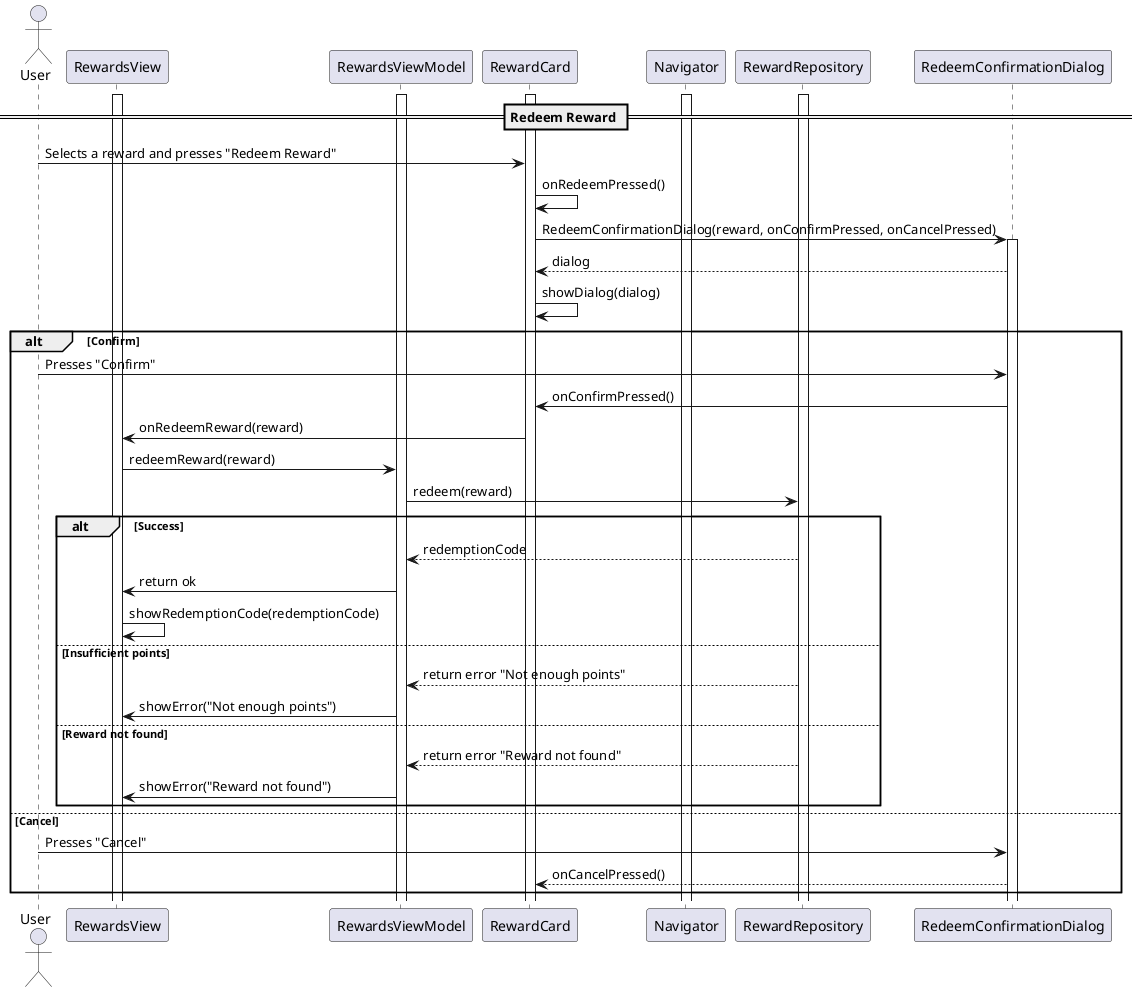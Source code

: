 @startuml

actor User

participant RewardsView
participant RewardsViewModel
participant RewardCard
participant Navigator
participant RewardRepository
participant RedeemConfirmationDialog

activate Navigator
activate RewardsViewModel
activate RewardRepository
activate RewardsView
activate RewardCard

== Redeem Reward ==

User -> RewardCard: Selects a reward and presses "Redeem Reward"
RewardCard -> RewardCard: onRedeemPressed()
RewardCard -> RedeemConfirmationDialog: RedeemConfirmationDialog(reward, onConfirmPressed, onCancelPressed)
activate RedeemConfirmationDialog
RedeemConfirmationDialog --> RewardCard: dialog
RewardCard -> RewardCard: showDialog(dialog)
alt Confirm
User -> RedeemConfirmationDialog: Presses "Confirm"
RedeemConfirmationDialog -> RewardCard: onConfirmPressed()
RewardCard -> RewardsView: onRedeemReward(reward)
RewardsView -> RewardsViewModel: redeemReward(reward)
RewardsViewModel -> RewardRepository: redeem(reward)
alt Success
    RewardRepository --> RewardsViewModel: redemptionCode
    RewardsViewModel -> RewardsView: return ok
    RewardsView -> RewardsView: showRedemptionCode(redemptionCode)
else Insufficient points
    RewardRepository --> RewardsViewModel: return error "Not enough points"
    RewardsViewModel -> RewardsView: showError("Not enough points")
else Reward not found
    RewardRepository --> RewardsViewModel: return error "Reward not found"
    RewardsViewModel -> RewardsView: showError("Reward not found")
end
else Cancel
User -> RedeemConfirmationDialog: Presses "Cancel"
RedeemConfirmationDialog --> RewardCard: onCancelPressed()
end

@enduml
